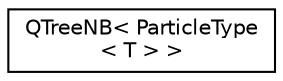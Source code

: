 digraph "Graphical Class Hierarchy"
{
 // LATEX_PDF_SIZE
  edge [fontname="Helvetica",fontsize="10",labelfontname="Helvetica",labelfontsize="10"];
  node [fontname="Helvetica",fontsize="10",shape=record];
  rankdir="LR";
  Node0 [label="QTreeNB\< ParticleType\l\< T \> \>",height=0.2,width=0.4,color="black", fillcolor="white", style="filled",URL="$struct_q_tree_n_b.html",tooltip=" "];
}
